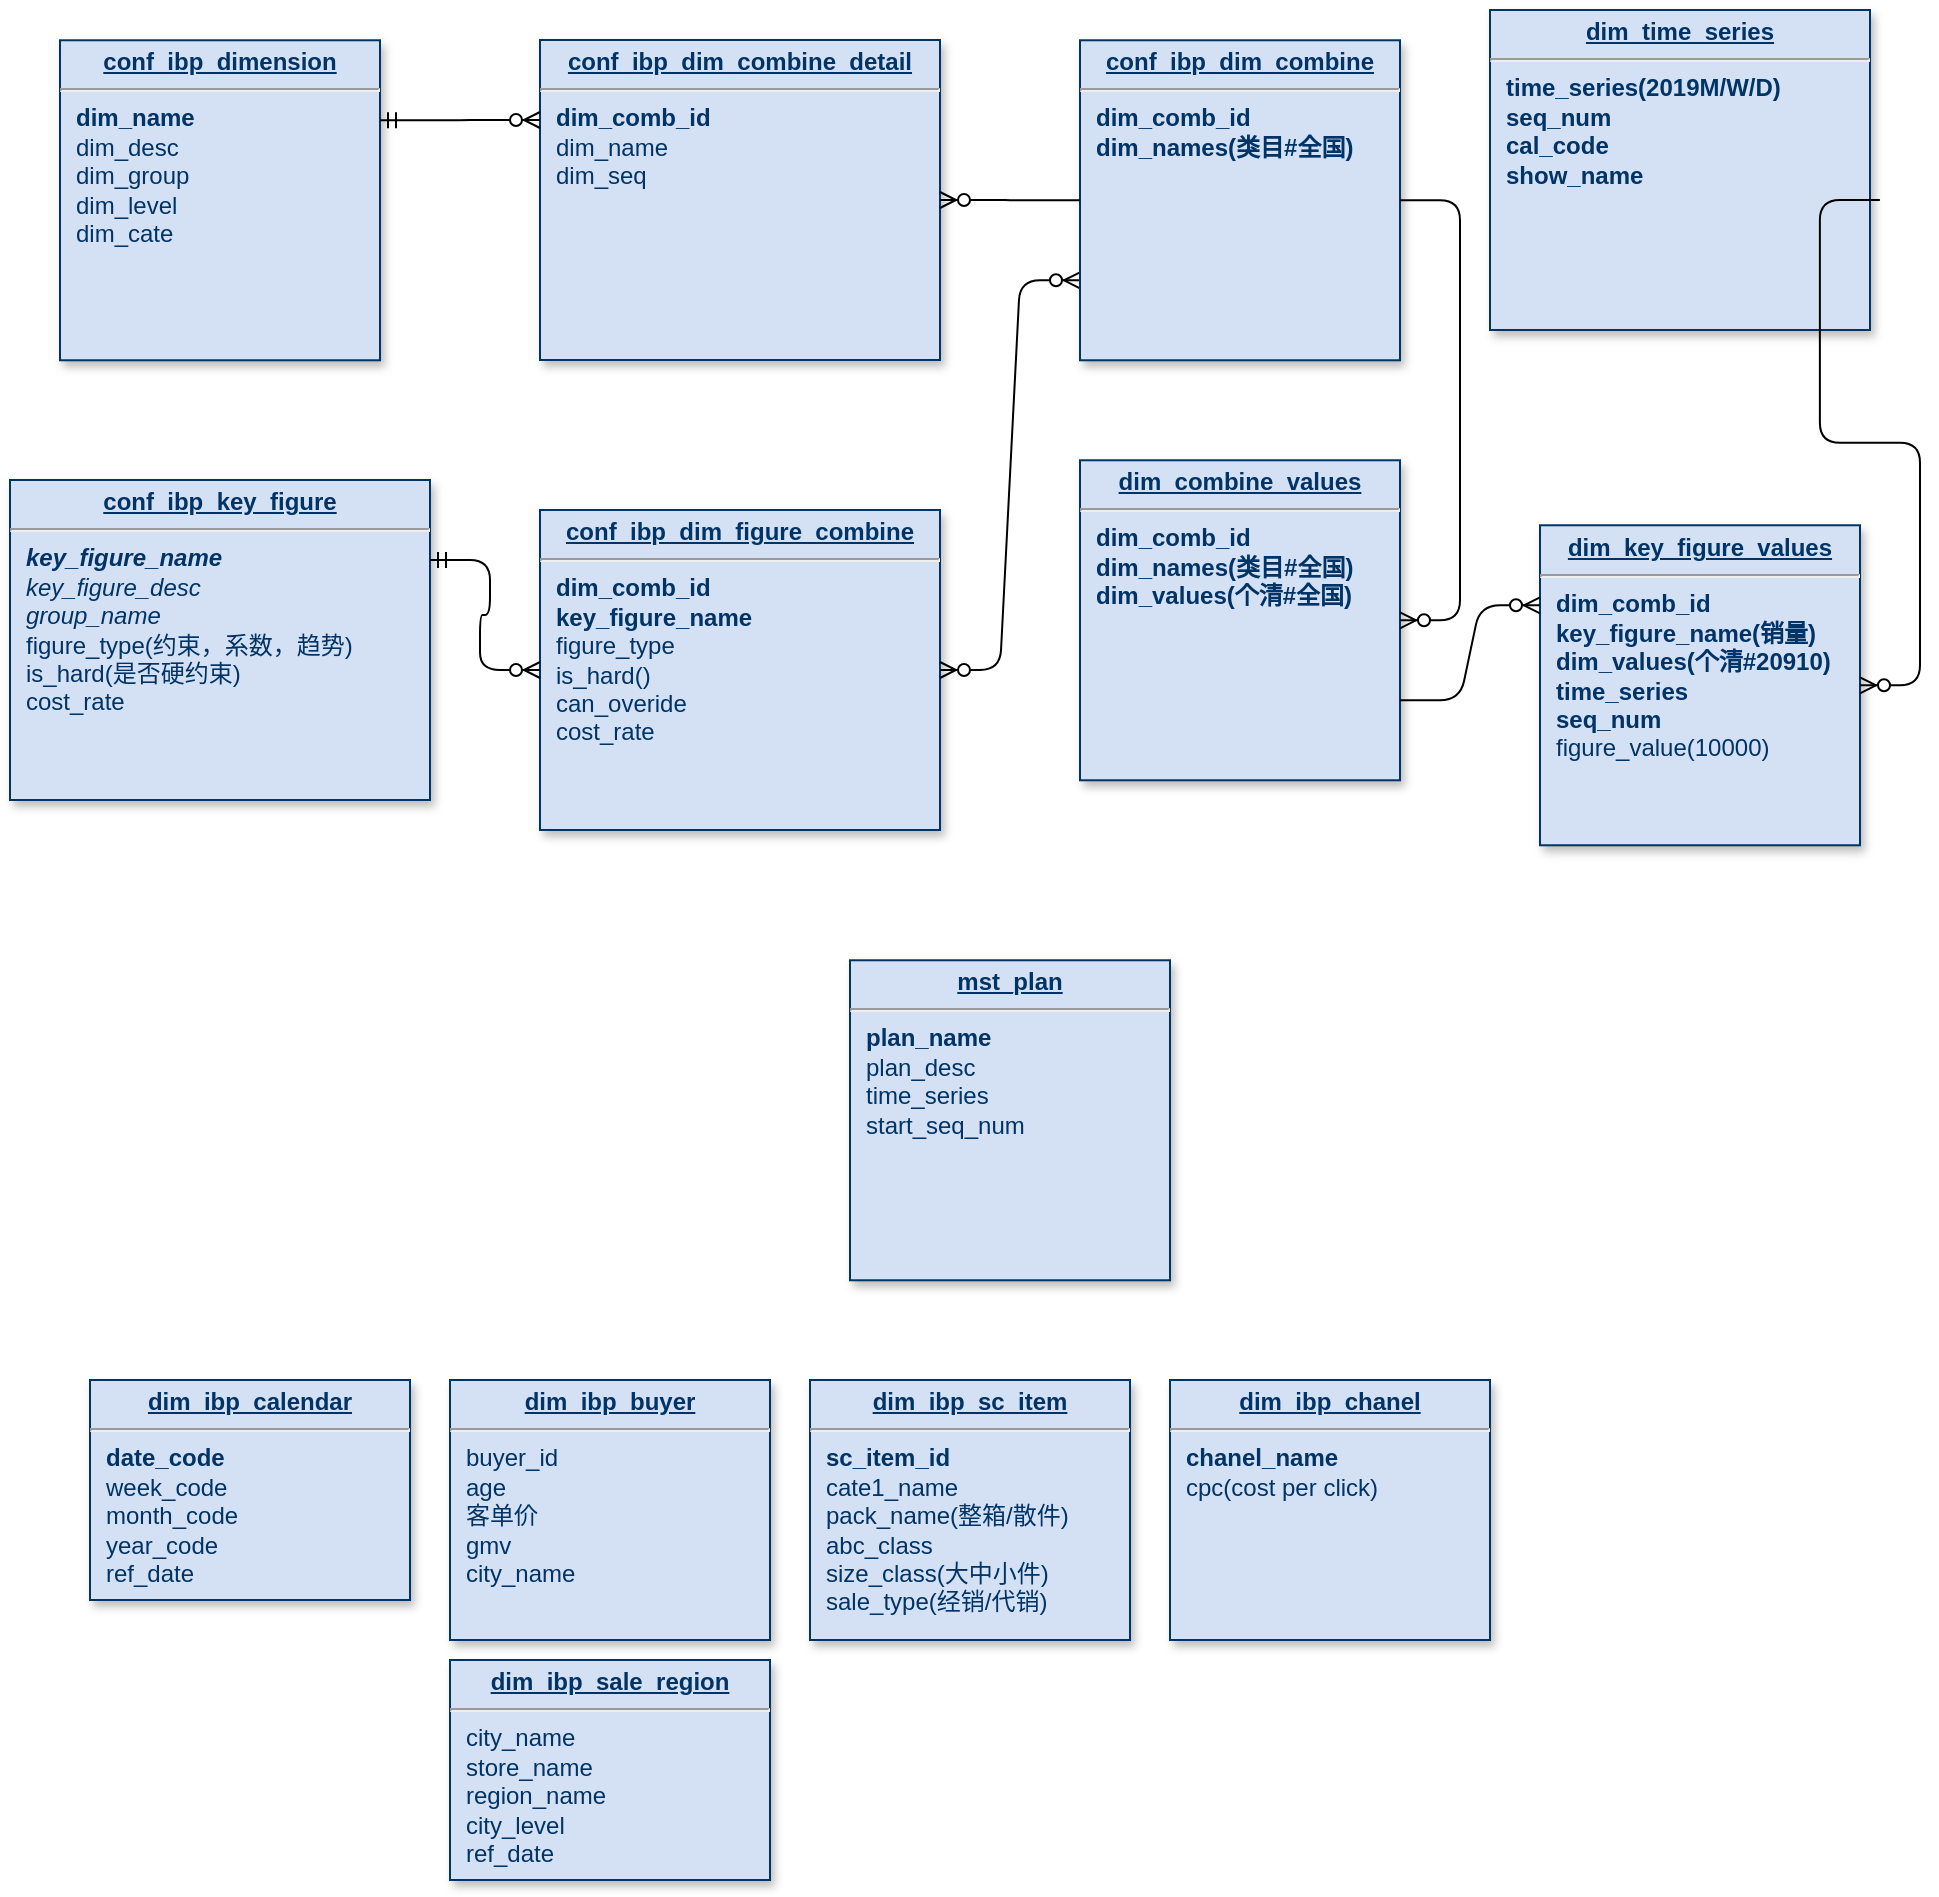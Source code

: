 <mxfile version="12.1.9" type="github" pages="2">
  <diagram name="数据准备" id="efa7a0a1-bf9b-a30e-e6df-94a7791c09e9">
    <mxGraphModel dx="1679" dy="472" grid="1" gridSize="10" guides="1" tooltips="1" connect="1" arrows="1" fold="1" page="1" pageScale="1" pageWidth="826" pageHeight="1169" background="#ffffff" math="0" shadow="0">
      <root>
        <mxCell id="0"/>
        <mxCell id="1" parent="0"/>
        <mxCell id="21" value="&lt;p style=&quot;margin: 0px ; margin-top: 4px ; text-align: center ; text-decoration: underline&quot;&gt;&lt;strong&gt;dim_ibp_calendar&lt;/strong&gt;&lt;/p&gt;&lt;hr&gt;&lt;p style=&quot;margin: 0px ; margin-left: 8px&quot;&gt;&lt;b&gt;date_code&lt;/b&gt;&lt;/p&gt;&lt;p style=&quot;margin: 0px ; margin-left: 8px&quot;&gt;week_code&lt;/p&gt;&lt;p style=&quot;margin: 0px ; margin-left: 8px&quot;&gt;month_code&lt;/p&gt;&lt;p style=&quot;margin: 0px ; margin-left: 8px&quot;&gt;year_code&lt;/p&gt;&lt;p style=&quot;margin: 0px ; margin-left: 8px&quot;&gt;ref_date&lt;/p&gt;" style="verticalAlign=top;align=left;overflow=fill;fontSize=12;fontFamily=Helvetica;html=1;strokeColor=#003366;shadow=1;fillColor=#D4E1F5;fontColor=#003366" parent="1" vertex="1">
          <mxGeometry x="-5" y="730" width="160" height="110" as="geometry"/>
        </mxCell>
        <mxCell id="25" value="&lt;p style=&quot;margin: 0px ; margin-top: 4px ; text-align: center ; text-decoration: underline&quot;&gt;&lt;b&gt;conf_ibp_dimension&lt;/b&gt;&lt;/p&gt;&lt;hr&gt;&lt;p style=&quot;margin: 0px ; margin-left: 8px&quot;&gt;&lt;span&gt;&lt;b&gt;dim_name&lt;/b&gt;&lt;/span&gt;&lt;br&gt;&lt;/p&gt;&lt;p style=&quot;margin: 0px ; margin-left: 8px&quot;&gt;dim_desc&lt;br&gt;&lt;/p&gt;&lt;p style=&quot;margin: 0px ; margin-left: 8px&quot;&gt;dim_group&lt;/p&gt;&lt;p style=&quot;margin: 0px ; margin-left: 8px&quot;&gt;dim_level&lt;/p&gt;&lt;p style=&quot;margin: 0px ; margin-left: 8px&quot;&gt;dim_cate&lt;/p&gt;" style="verticalAlign=top;align=left;overflow=fill;fontSize=12;fontFamily=Helvetica;html=1;strokeColor=#003366;shadow=1;fillColor=#D4E1F5;fontColor=#003366" parent="1" vertex="1">
          <mxGeometry x="-20.0" y="60.14" width="160" height="160" as="geometry"/>
        </mxCell>
        <mxCell id="3DZUNBf_pylobnUsO0X3-115" value="&lt;p style=&quot;margin: 0px ; margin-top: 4px ; text-align: center ; text-decoration: underline&quot;&gt;&lt;strong&gt;dim_ibp_sc_item&lt;/strong&gt;&lt;/p&gt;&lt;hr&gt;&lt;p style=&quot;margin: 0px ; margin-left: 8px&quot;&gt;&lt;b&gt;sc_item_id&lt;/b&gt;&lt;/p&gt;&lt;p style=&quot;margin: 0px ; margin-left: 8px&quot;&gt;cate1_name&lt;/p&gt;&lt;p style=&quot;margin: 0px ; margin-left: 8px&quot;&gt;&lt;span&gt;pack_name(整箱/散件)&lt;/span&gt;&lt;/p&gt;&lt;p style=&quot;margin: 0px ; margin-left: 8px&quot;&gt;&lt;span&gt;abc_class&lt;/span&gt;&lt;br&gt;&lt;/p&gt;&lt;p style=&quot;margin: 0px ; margin-left: 8px&quot;&gt;size_class(大中小件)&lt;/p&gt;&lt;p style=&quot;margin: 0px ; margin-left: 8px&quot;&gt;sale_type(经销/代销)&lt;/p&gt;" style="verticalAlign=top;align=left;overflow=fill;fontSize=12;fontFamily=Helvetica;html=1;strokeColor=#003366;shadow=1;fillColor=#D4E1F5;fontColor=#003366" vertex="1" parent="1">
          <mxGeometry x="355" y="730" width="160" height="130" as="geometry"/>
        </mxCell>
        <mxCell id="JFcOE48JS2AtZXo4onWM-112" value="&lt;p style=&quot;margin: 0px ; margin-top: 4px ; text-align: center ; text-decoration: underline&quot;&gt;&lt;strong&gt;dim_ibp_sale_region&lt;/strong&gt;&lt;/p&gt;&lt;hr&gt;&lt;p style=&quot;margin: 0px ; margin-left: 8px&quot;&gt;city_name&lt;/p&gt;&lt;p style=&quot;margin: 0px ; margin-left: 8px&quot;&gt;store_name&lt;/p&gt;&lt;p style=&quot;margin: 0px ; margin-left: 8px&quot;&gt;region_name&lt;/p&gt;&lt;p style=&quot;margin: 0px ; margin-left: 8px&quot;&gt;city_level&lt;/p&gt;&lt;p style=&quot;margin: 0px ; margin-left: 8px&quot;&gt;ref_date&lt;/p&gt;" style="verticalAlign=top;align=left;overflow=fill;fontSize=12;fontFamily=Helvetica;html=1;strokeColor=#003366;shadow=1;fillColor=#D4E1F5;fontColor=#003366" vertex="1" parent="1">
          <mxGeometry x="175" y="870" width="160" height="110" as="geometry"/>
        </mxCell>
        <mxCell id="JFcOE48JS2AtZXo4onWM-113" value="&lt;p style=&quot;margin: 0px ; margin-top: 4px ; text-align: center ; text-decoration: underline&quot;&gt;&lt;b&gt;conf_ibp_key_figure&lt;/b&gt;&lt;/p&gt;&lt;hr&gt;&lt;p style=&quot;margin: 0px ; margin-left: 8px&quot;&gt;&lt;i&gt;&lt;b&gt;key_figure_name&lt;/b&gt;&lt;/i&gt;&lt;br&gt;&lt;/p&gt;&lt;p style=&quot;margin: 0px ; margin-left: 8px&quot;&gt;&lt;i&gt;key_figure_desc&lt;/i&gt;&lt;/p&gt;&lt;p style=&quot;margin: 0px ; margin-left: 8px&quot;&gt;&lt;i&gt;group_name&lt;/i&gt;&lt;/p&gt;&lt;p style=&quot;margin: 0px ; margin-left: 8px&quot;&gt;&lt;span&gt;figure_type(约束，系数，趋势)&lt;/span&gt;&lt;/p&gt;&lt;p style=&quot;margin: 0px ; margin-left: 8px&quot;&gt;is_hard(是否硬约束)&lt;/p&gt;&lt;p style=&quot;margin: 0px ; margin-left: 8px&quot;&gt;cost_rate&lt;/p&gt;" style="verticalAlign=top;align=left;overflow=fill;fontSize=12;fontFamily=Helvetica;html=1;strokeColor=#003366;shadow=1;fillColor=#D4E1F5;fontColor=#003366" vertex="1" parent="1">
          <mxGeometry x="-45" y="280" width="210" height="160" as="geometry"/>
        </mxCell>
        <mxCell id="JFcOE48JS2AtZXo4onWM-117" value="&lt;p style=&quot;margin: 0px ; margin-top: 4px ; text-align: center ; text-decoration: underline&quot;&gt;&lt;strong&gt;dim_ibp_buyer&lt;/strong&gt;&lt;/p&gt;&lt;hr&gt;&lt;p style=&quot;margin: 0px ; margin-left: 8px&quot;&gt;buyer_id&lt;/p&gt;&lt;p style=&quot;margin: 0px ; margin-left: 8px&quot;&gt;age&lt;/p&gt;&lt;p style=&quot;margin: 0px ; margin-left: 8px&quot;&gt;客单价&lt;/p&gt;&lt;p style=&quot;margin: 0px ; margin-left: 8px&quot;&gt;gmv&lt;/p&gt;&lt;p style=&quot;margin: 0px ; margin-left: 8px&quot;&gt;city_name&lt;/p&gt;&lt;p style=&quot;margin: 0px ; margin-left: 8px&quot;&gt;&lt;br&gt;&lt;/p&gt;&lt;p style=&quot;margin: 0px ; margin-left: 8px&quot;&gt;&lt;br&gt;&lt;/p&gt;" style="verticalAlign=top;align=left;overflow=fill;fontSize=12;fontFamily=Helvetica;html=1;strokeColor=#003366;shadow=1;fillColor=#D4E1F5;fontColor=#003366" vertex="1" parent="1">
          <mxGeometry x="175" y="730" width="160" height="130" as="geometry"/>
        </mxCell>
        <mxCell id="wF-CPIEMSfGUa-PFWlyZ-112" value="&lt;p style=&quot;margin: 0px ; margin-top: 4px ; text-align: center ; text-decoration: underline&quot;&gt;&lt;b&gt;conf_ibp_dim_combine_detail&lt;/b&gt;&lt;/p&gt;&lt;hr&gt;&lt;p style=&quot;margin: 0px ; margin-left: 8px&quot;&gt;&lt;span&gt;&lt;b&gt;dim_comb_id&lt;/b&gt;&lt;/span&gt;&lt;br&gt;&lt;/p&gt;&lt;p style=&quot;margin: 0px ; margin-left: 8px&quot;&gt;dim_name&lt;/p&gt;&lt;p style=&quot;margin: 0px ; margin-left: 8px&quot;&gt;dim_seq&lt;/p&gt;" style="verticalAlign=top;align=left;overflow=fill;fontSize=12;fontFamily=Helvetica;html=1;strokeColor=#003366;shadow=1;fillColor=#D4E1F5;fontColor=#003366" vertex="1" parent="1">
          <mxGeometry x="220" y="60" width="200" height="160" as="geometry"/>
        </mxCell>
        <mxCell id="wF-CPIEMSfGUa-PFWlyZ-113" value="&lt;p style=&quot;margin: 0px ; margin-top: 4px ; text-align: center ; text-decoration: underline&quot;&gt;&lt;b&gt;conf_ibp_dim_figure_combine&lt;/b&gt;&lt;/p&gt;&lt;hr&gt;&lt;p style=&quot;margin: 0px ; margin-left: 8px&quot;&gt;&lt;span&gt;&lt;b&gt;dim_comb_id&lt;/b&gt;&lt;/span&gt;&lt;br&gt;&lt;/p&gt;&lt;p style=&quot;margin: 0px ; margin-left: 8px&quot;&gt;&lt;b&gt;key_figure_name&lt;/b&gt;&lt;/p&gt;&lt;p style=&quot;margin: 0px ; margin-left: 8px&quot;&gt;figure_type&lt;/p&gt;&lt;p style=&quot;margin: 0px ; margin-left: 8px&quot;&gt;is_hard()&lt;/p&gt;&lt;p style=&quot;margin: 0px ; margin-left: 8px&quot;&gt;can_overide&lt;/p&gt;&lt;p style=&quot;margin: 0px ; margin-left: 8px&quot;&gt;cost_rate&lt;/p&gt;" style="verticalAlign=top;align=left;overflow=fill;fontSize=12;fontFamily=Helvetica;html=1;strokeColor=#003366;shadow=1;fillColor=#D4E1F5;fontColor=#003366" vertex="1" parent="1">
          <mxGeometry x="220" y="295" width="200" height="160" as="geometry"/>
        </mxCell>
        <mxCell id="wF-CPIEMSfGUa-PFWlyZ-117" value="" style="edgeStyle=entityRelationEdgeStyle;fontSize=12;html=1;endArrow=ERzeroToMany;startArrow=ERmandOne;exitX=1;exitY=0.25;exitDx=0;exitDy=0;entryX=0;entryY=0.25;entryDx=0;entryDy=0;" edge="1" parent="1" source="25" target="wF-CPIEMSfGUa-PFWlyZ-112">
          <mxGeometry width="100" height="100" relative="1" as="geometry">
            <mxPoint x="150" y="250" as="sourcePoint"/>
            <mxPoint x="250" y="150" as="targetPoint"/>
          </mxGeometry>
        </mxCell>
        <mxCell id="wF-CPIEMSfGUa-PFWlyZ-118" value="" style="edgeStyle=entityRelationEdgeStyle;fontSize=12;html=1;endArrow=ERzeroToMany;startArrow=ERmandOne;exitX=1;exitY=0.25;exitDx=0;exitDy=0;" edge="1" parent="1" source="JFcOE48JS2AtZXo4onWM-113" target="wF-CPIEMSfGUa-PFWlyZ-113">
          <mxGeometry width="100" height="100" relative="1" as="geometry">
            <mxPoint x="180" y="320" as="sourcePoint"/>
            <mxPoint x="280" y="220" as="targetPoint"/>
          </mxGeometry>
        </mxCell>
        <mxCell id="wF-CPIEMSfGUa-PFWlyZ-125" value="" style="edgeStyle=entityRelationEdgeStyle;fontSize=12;html=1;endArrow=ERzeroToMany;endFill=1;startArrow=ERzeroToMany;entryX=0;entryY=0.75;entryDx=0;entryDy=0;" edge="1" parent="1" source="wF-CPIEMSfGUa-PFWlyZ-113" target="wF-CPIEMSfGUa-PFWlyZ-129">
          <mxGeometry width="100" height="100" relative="1" as="geometry">
            <mxPoint x="190" y="270" as="sourcePoint"/>
            <mxPoint x="470" y="181" as="targetPoint"/>
          </mxGeometry>
        </mxCell>
        <mxCell id="wF-CPIEMSfGUa-PFWlyZ-126" value="&lt;p style=&quot;margin: 0px ; margin-top: 4px ; text-align: center ; text-decoration: underline&quot;&gt;&lt;b&gt;dim_combine_values&lt;/b&gt;&lt;/p&gt;&lt;hr&gt;&lt;p style=&quot;margin: 0px ; margin-left: 8px&quot;&gt;&lt;span&gt;&lt;b&gt;dim_comb_id&lt;/b&gt;&lt;/span&gt;&lt;/p&gt;&lt;p style=&quot;margin: 0px ; margin-left: 8px&quot;&gt;&lt;span&gt;&lt;b&gt;dim_names(类目#全国)&lt;/b&gt;&lt;/span&gt;&lt;/p&gt;&lt;p style=&quot;margin: 0px ; margin-left: 8px&quot;&gt;&lt;b&gt;dim_values(个清#全国)&lt;/b&gt;&lt;/p&gt;" style="verticalAlign=top;align=left;overflow=fill;fontSize=12;fontFamily=Helvetica;html=1;strokeColor=#003366;shadow=1;fillColor=#D4E1F5;fontColor=#003366" vertex="1" parent="1">
          <mxGeometry x="490" y="270.14" width="160" height="160" as="geometry"/>
        </mxCell>
        <mxCell id="wF-CPIEMSfGUa-PFWlyZ-128" value="&lt;p style=&quot;margin: 0px ; margin-top: 4px ; text-align: center ; text-decoration: underline&quot;&gt;&lt;b&gt;dim_key_figure_values&lt;/b&gt;&lt;/p&gt;&lt;hr&gt;&lt;p style=&quot;margin: 0px ; margin-left: 8px&quot;&gt;&lt;span&gt;&lt;b&gt;dim_comb_id&lt;/b&gt;&lt;/span&gt;&lt;/p&gt;&lt;p style=&quot;margin: 0px ; margin-left: 8px&quot;&gt;&lt;span&gt;&lt;b&gt;key_figure_name(销量)&lt;/b&gt;&lt;/span&gt;&lt;/p&gt;&lt;p style=&quot;margin: 0px ; margin-left: 8px&quot;&gt;&lt;b&gt;dim_values(个清#20910)&lt;/b&gt;&lt;/p&gt;&lt;p style=&quot;margin: 0px ; margin-left: 8px&quot;&gt;&lt;b&gt;time_series&lt;/b&gt;&lt;/p&gt;&lt;p style=&quot;margin: 0px ; margin-left: 8px&quot;&gt;&lt;b&gt;seq_num&lt;/b&gt;&lt;/p&gt;&lt;p style=&quot;margin: 0px ; margin-left: 8px&quot;&gt;figure_value(10000)&lt;/p&gt;" style="verticalAlign=top;align=left;overflow=fill;fontSize=12;fontFamily=Helvetica;html=1;strokeColor=#003366;shadow=1;fillColor=#D4E1F5;fontColor=#003366" vertex="1" parent="1">
          <mxGeometry x="720" y="302.64" width="160" height="160" as="geometry"/>
        </mxCell>
        <mxCell id="wF-CPIEMSfGUa-PFWlyZ-129" value="&lt;p style=&quot;margin: 0px ; margin-top: 4px ; text-align: center ; text-decoration: underline&quot;&gt;&lt;b&gt;conf_ibp_dim_combine&lt;/b&gt;&lt;/p&gt;&lt;hr&gt;&lt;p style=&quot;margin: 0px 0px 0px 8px&quot;&gt;&lt;b&gt;dim_comb_id&lt;/b&gt;&lt;/p&gt;&lt;p style=&quot;margin: 0px 0px 0px 8px&quot;&gt;&lt;b&gt;dim_names(类目#全国)&lt;/b&gt;&lt;/p&gt;" style="verticalAlign=top;align=left;overflow=fill;fontSize=12;fontFamily=Helvetica;html=1;strokeColor=#003366;shadow=1;fillColor=#D4E1F5;fontColor=#003366" vertex="1" parent="1">
          <mxGeometry x="490.0" y="60.14" width="160" height="160" as="geometry"/>
        </mxCell>
        <mxCell id="wF-CPIEMSfGUa-PFWlyZ-130" value="" style="edgeStyle=entityRelationEdgeStyle;fontSize=12;html=1;endArrow=ERzeroToMany;endFill=1;" edge="1" parent="1" source="wF-CPIEMSfGUa-PFWlyZ-129" target="wF-CPIEMSfGUa-PFWlyZ-112">
          <mxGeometry width="100" height="100" relative="1" as="geometry">
            <mxPoint x="430" y="120" as="sourcePoint"/>
            <mxPoint x="530" y="20" as="targetPoint"/>
          </mxGeometry>
        </mxCell>
        <mxCell id="wF-CPIEMSfGUa-PFWlyZ-131" value="" style="edgeStyle=entityRelationEdgeStyle;fontSize=12;html=1;endArrow=ERzeroToMany;endFill=1;exitX=1;exitY=0.5;exitDx=0;exitDy=0;" edge="1" parent="1" source="wF-CPIEMSfGUa-PFWlyZ-129" target="wF-CPIEMSfGUa-PFWlyZ-126">
          <mxGeometry width="100" height="100" relative="1" as="geometry">
            <mxPoint x="680" y="70" as="sourcePoint"/>
            <mxPoint x="780" y="-30" as="targetPoint"/>
          </mxGeometry>
        </mxCell>
        <mxCell id="wF-CPIEMSfGUa-PFWlyZ-132" value="&lt;p style=&quot;margin: 0px ; margin-top: 4px ; text-align: center ; text-decoration: underline&quot;&gt;&lt;b&gt;dim_time_series&lt;/b&gt;&lt;/p&gt;&lt;hr&gt;&lt;p style=&quot;margin: 0px ; margin-left: 8px&quot;&gt;&lt;b&gt;time_series(2019M/W/D)&lt;/b&gt;&lt;/p&gt;&lt;p style=&quot;margin: 0px ; margin-left: 8px&quot;&gt;&lt;b&gt;seq_num&lt;/b&gt;&lt;/p&gt;&lt;p style=&quot;margin: 0px ; margin-left: 8px&quot;&gt;&lt;b&gt;cal_code&lt;/b&gt;&lt;/p&gt;&lt;p style=&quot;margin: 0px ; margin-left: 8px&quot;&gt;&lt;b&gt;show_name&lt;/b&gt;&lt;/p&gt;&lt;p style=&quot;margin: 0px ; margin-left: 8px&quot;&gt;&lt;b&gt;&lt;br&gt;&lt;/b&gt;&lt;/p&gt;" style="verticalAlign=top;align=left;overflow=fill;fontSize=12;fontFamily=Helvetica;html=1;strokeColor=#003366;shadow=1;fillColor=#D4E1F5;fontColor=#003366" vertex="1" parent="1">
          <mxGeometry x="695" y="45" width="190" height="160" as="geometry"/>
        </mxCell>
        <mxCell id="wF-CPIEMSfGUa-PFWlyZ-134" value="" style="edgeStyle=entityRelationEdgeStyle;fontSize=12;html=1;endArrow=ERzeroToMany;endFill=1;exitX=1;exitY=0.75;exitDx=0;exitDy=0;entryX=0;entryY=0.25;entryDx=0;entryDy=0;" edge="1" parent="1" source="wF-CPIEMSfGUa-PFWlyZ-126" target="wF-CPIEMSfGUa-PFWlyZ-128">
          <mxGeometry width="100" height="100" relative="1" as="geometry">
            <mxPoint x="560" y="490" as="sourcePoint"/>
            <mxPoint x="660" y="390" as="targetPoint"/>
          </mxGeometry>
        </mxCell>
        <mxCell id="wF-CPIEMSfGUa-PFWlyZ-135" value="" style="edgeStyle=entityRelationEdgeStyle;fontSize=12;html=1;endArrow=ERzeroToMany;endFill=1;exitX=1.026;exitY=0.594;exitDx=0;exitDy=0;exitPerimeter=0;" edge="1" parent="1" source="wF-CPIEMSfGUa-PFWlyZ-132" target="wF-CPIEMSfGUa-PFWlyZ-128">
          <mxGeometry width="100" height="100" relative="1" as="geometry">
            <mxPoint x="900" y="530" as="sourcePoint"/>
            <mxPoint x="850" y="480" as="targetPoint"/>
          </mxGeometry>
        </mxCell>
        <mxCell id="wF-CPIEMSfGUa-PFWlyZ-136" value="&lt;p style=&quot;margin: 0px ; margin-top: 4px ; text-align: center ; text-decoration: underline&quot;&gt;&lt;strong&gt;dim_ibp_chanel&lt;/strong&gt;&lt;/p&gt;&lt;hr&gt;&lt;p style=&quot;margin: 0px ; margin-left: 8px&quot;&gt;&lt;b&gt;chanel_name&lt;/b&gt;&lt;/p&gt;&lt;p style=&quot;margin: 0px ; margin-left: 8px&quot;&gt;cpc(cost per click)&lt;/p&gt;" style="verticalAlign=top;align=left;overflow=fill;fontSize=12;fontFamily=Helvetica;html=1;strokeColor=#003366;shadow=1;fillColor=#D4E1F5;fontColor=#003366" vertex="1" parent="1">
          <mxGeometry x="535" y="730" width="160" height="130" as="geometry"/>
        </mxCell>
        <mxCell id="wF-CPIEMSfGUa-PFWlyZ-138" value="&lt;p style=&quot;margin: 0px ; margin-top: 4px ; text-align: center ; text-decoration: underline&quot;&gt;&lt;b&gt;mst_plan&lt;/b&gt;&lt;/p&gt;&lt;hr&gt;&lt;p style=&quot;margin: 0px ; margin-left: 8px&quot;&gt;&lt;span&gt;&lt;b&gt;plan_name&lt;/b&gt;&lt;/span&gt;&lt;br&gt;&lt;/p&gt;&lt;p style=&quot;margin: 0px ; margin-left: 8px&quot;&gt;plan_desc&lt;br&gt;&lt;/p&gt;&lt;p style=&quot;margin: 0px ; margin-left: 8px&quot;&gt;time_series&lt;/p&gt;&lt;p style=&quot;margin: 0px ; margin-left: 8px&quot;&gt;start_seq_num&lt;/p&gt;&lt;p style=&quot;margin: 0px ; margin-left: 8px&quot;&gt;&lt;br&gt;&lt;/p&gt;" style="verticalAlign=top;align=left;overflow=fill;fontSize=12;fontFamily=Helvetica;html=1;strokeColor=#003366;shadow=1;fillColor=#D4E1F5;fontColor=#003366" vertex="1" parent="1">
          <mxGeometry x="375.0" y="520.14" width="160" height="160" as="geometry"/>
        </mxCell>
      </root>
    </mxGraphModel>
  </diagram>
  <diagram id="soCKKxfmZ7NhsK_nBnD1" name="模型输入">
    <mxGraphModel dx="1024" dy="566" grid="1" gridSize="10" guides="1" tooltips="1" connect="1" arrows="1" fold="1" page="1" pageScale="1" pageWidth="827" pageHeight="1169" math="0" shadow="0">
      <root>
        <mxCell id="P91cjPpShCtE_ZG0dUON-0"/>
        <mxCell id="P91cjPpShCtE_ZG0dUON-1" parent="P91cjPpShCtE_ZG0dUON-0"/>
      </root>
    </mxGraphModel>
  </diagram>
</mxfile>
